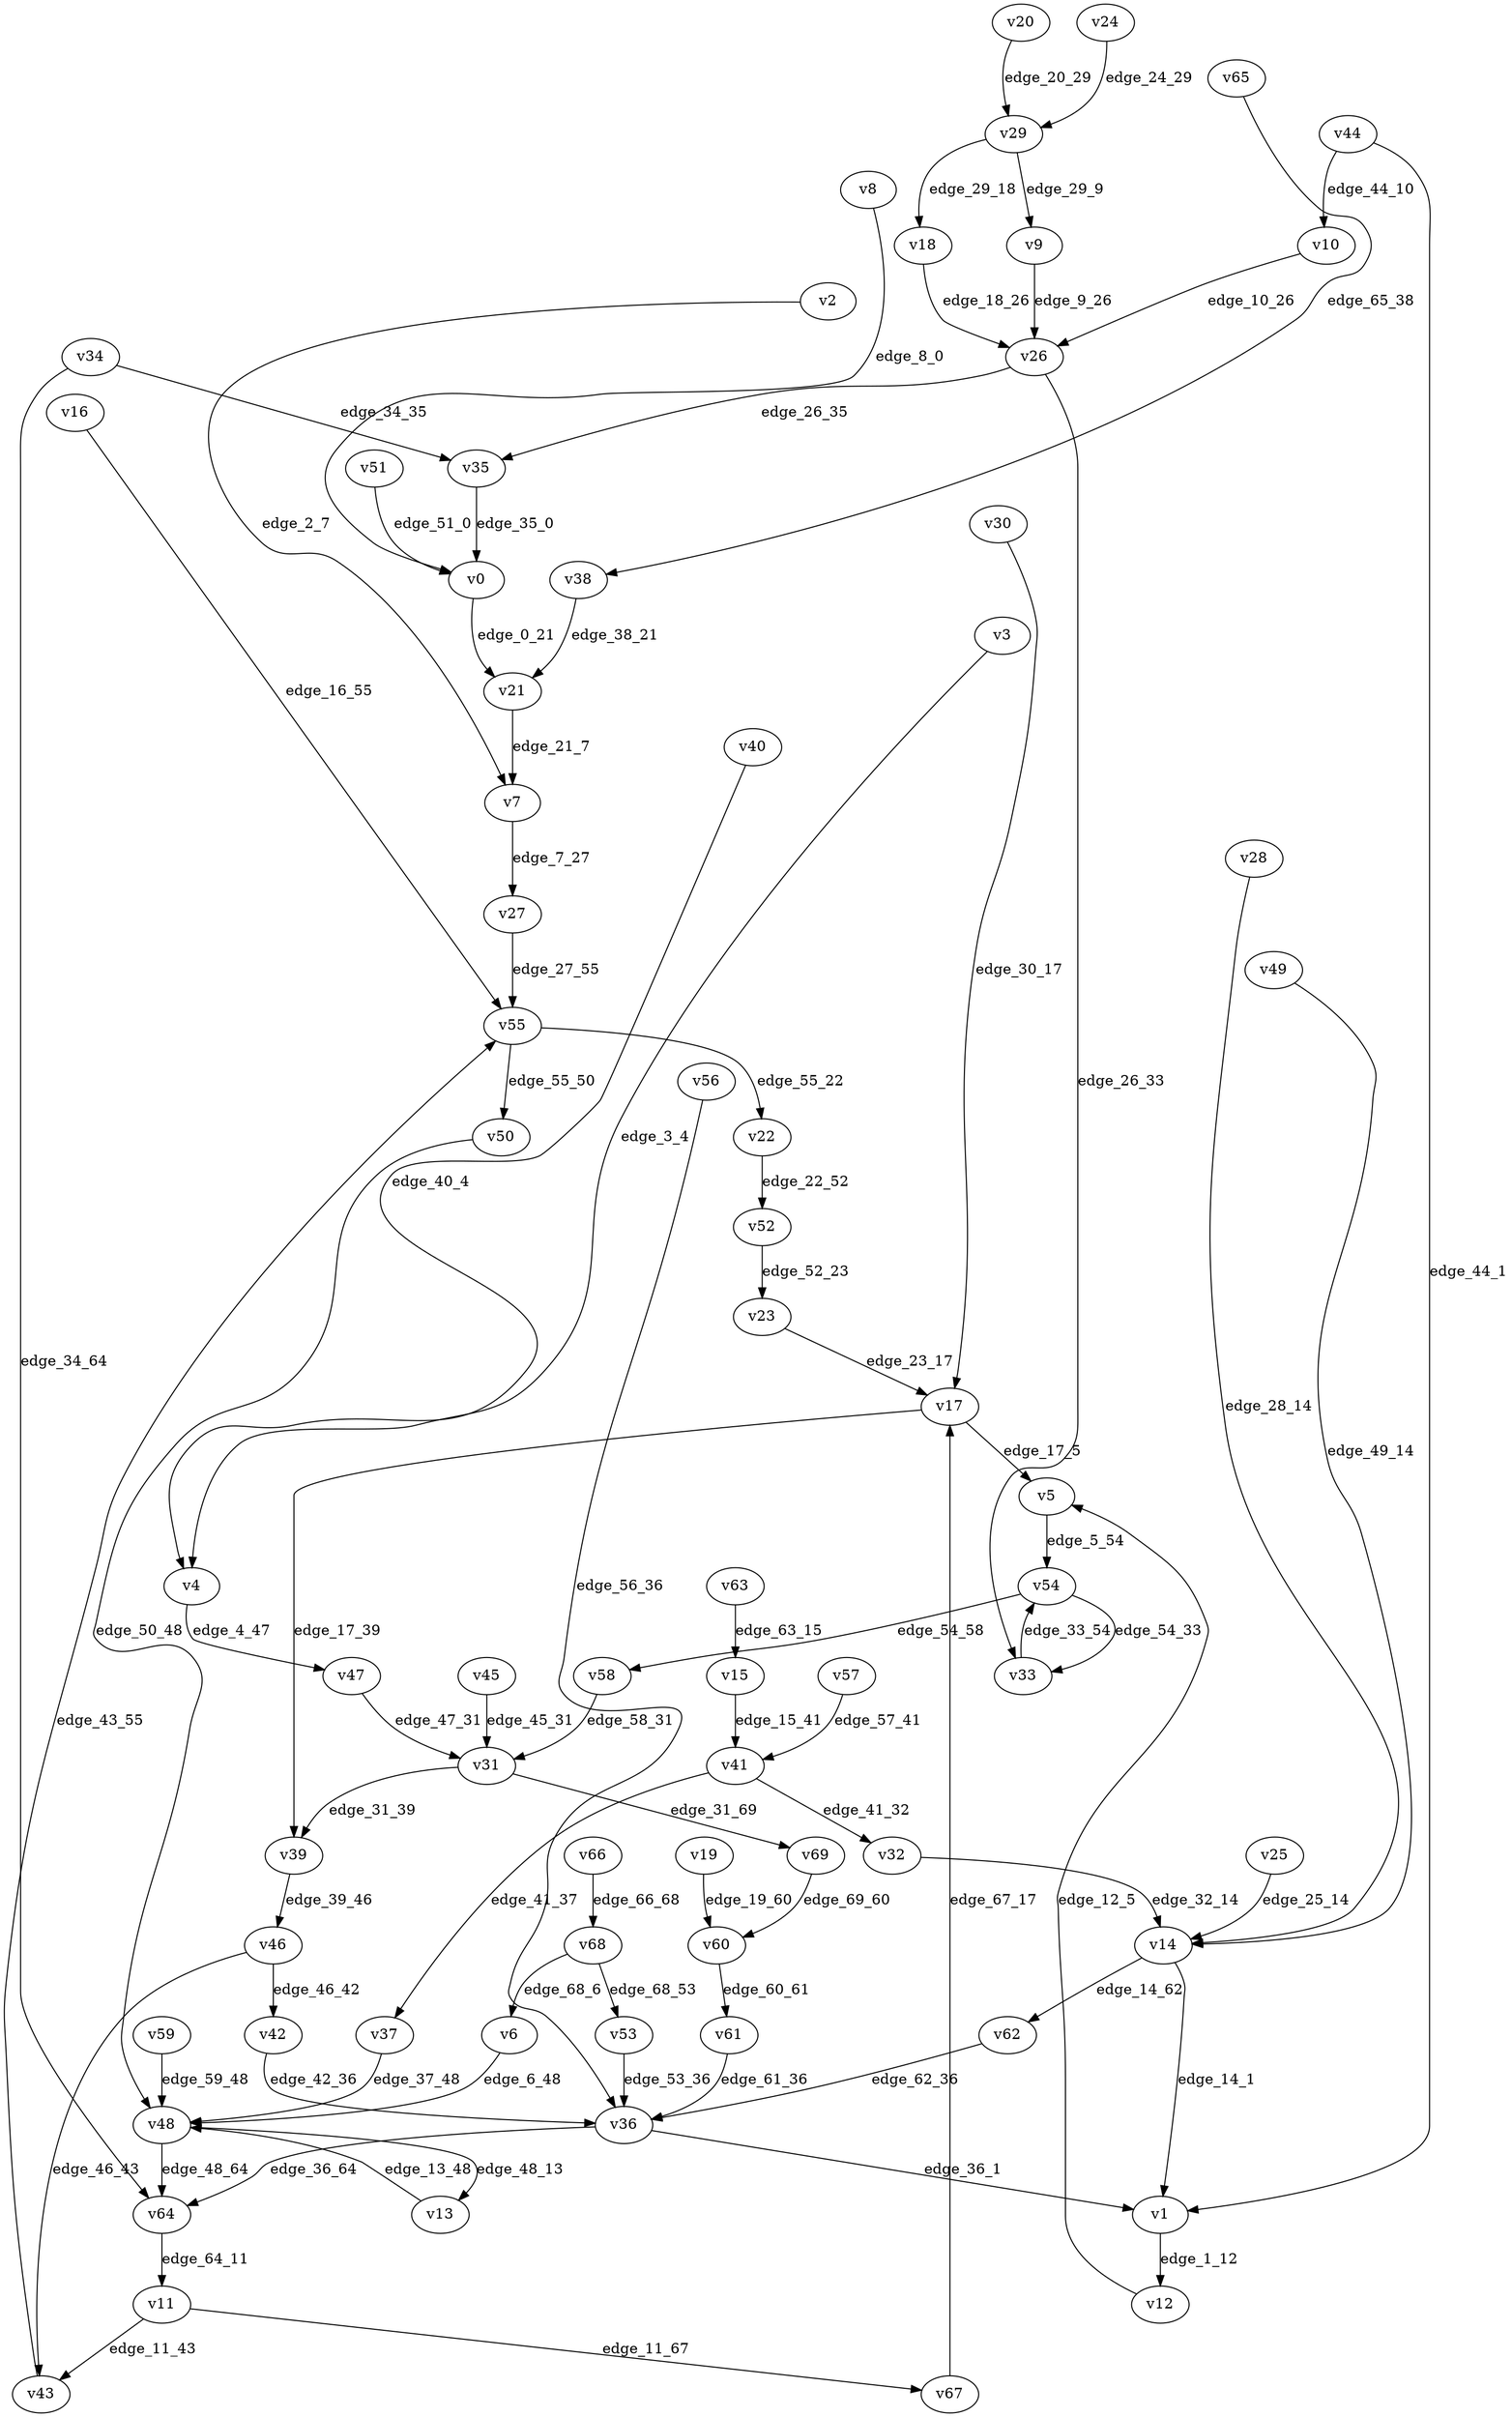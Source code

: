 digraph G {
    // Stochastic discounted game

    v0 [name="v0", player=-1];
    v1 [name="v1", player=0];
    v2 [name="v2", player=0];
    v3 [name="v3", player=0];
    v4 [name="v4", player=-1];
    v5 [name="v5", player=1];
    v6 [name="v6", player=1];
    v7 [name="v7", player=-1];
    v8 [name="v8", player=0];
    v9 [name="v9", player=0];
    v10 [name="v10", player=1];
    v11 [name="v11", player=-1];
    v12 [name="v12", player=-1];
    v13 [name="v13", player=1];
    v14 [name="v14", player=-1];
    v15 [name="v15", player=1];
    v16 [name="v16", player=0];
    v17 [name="v17", player=-1];
    v18 [name="v18", player=0];
    v19 [name="v19", player=1];
    v20 [name="v20", player=1];
    v21 [name="v21", player=0];
    v22 [name="v22", player=1];
    v23 [name="v23", player=1];
    v24 [name="v24", player=1];
    v25 [name="v25", player=0];
    v26 [name="v26", player=-1];
    v27 [name="v27", player=0];
    v28 [name="v28", player=1];
    v29 [name="v29", player=-1];
    v30 [name="v30", player=0];
    v31 [name="v31", player=-1];
    v32 [name="v32", player=0];
    v33 [name="v33", player=1];
    v34 [name="v34", player=-1];
    v35 [name="v35", player=1];
    v36 [name="v36", player=-1];
    v37 [name="v37", player=1];
    v38 [name="v38", player=-1];
    v39 [name="v39", player=0];
    v40 [name="v40", player=0];
    v41 [name="v41", player=-1];
    v42 [name="v42", player=0];
    v43 [name="v43", player=1];
    v44 [name="v44", player=-1];
    v45 [name="v45", player=1];
    v46 [name="v46", player=-1];
    v47 [name="v47", player=1];
    v48 [name="v48", player=-1];
    v49 [name="v49", player=1];
    v50 [name="v50", player=0];
    v51 [name="v51", player=1];
    v52 [name="v52", player=-1];
    v53 [name="v53", player=1];
    v54 [name="v54", player=-1];
    v55 [name="v55", player=-1];
    v56 [name="v56", player=1];
    v57 [name="v57", player=1];
    v58 [name="v58", player=0];
    v59 [name="v59", player=0];
    v60 [name="v60", player=-1];
    v61 [name="v61", player=0];
    v62 [name="v62", player=0];
    v63 [name="v63", player=-1];
    v64 [name="v64", player=0];
    v65 [name="v65", player=0];
    v66 [name="v66", player=1];
    v67 [name="v67", player=0];
    v68 [name="v68", player=-1];
    v69 [name="v69", player=1];

    v0 -> v21 [label="edge_0_21", probability=1.000000];
    v1 -> v12 [label="edge_1_12", weight=5.894675, discount=0.283384];
    v2 -> v7 [label="edge_2_7", weight=-2.910910, discount=0.478561];
    v3 -> v4 [label="edge_3_4", weight=-3.395759, discount=0.326239];
    v4 -> v47 [label="edge_4_47", probability=1.000000];
    v5 -> v54 [label="edge_5_54", weight=6.739028, discount=0.139395];
    v6 -> v48 [label="edge_6_48", weight=-8.792452, discount=0.888674];
    v7 -> v27 [label="edge_7_27", probability=1.000000];
    v8 -> v0 [label="edge_8_0", weight=-5.837592, discount=0.405909];
    v9 -> v26 [label="edge_9_26", weight=9.842509, discount=0.248937];
    v10 -> v26 [label="edge_10_26", weight=-6.334057, discount=0.636523];
    v11 -> v67 [label="edge_11_67", probability=0.341183];
    v11 -> v43 [label="edge_11_43", probability=0.658817];
    v12 -> v5 [label="edge_12_5", probability=1.000000];
    v13 -> v48 [label="edge_13_48", weight=1.654987, discount=0.644746];
    v14 -> v62 [label="edge_14_62", probability=0.500934];
    v14 -> v1 [label="edge_14_1", probability=0.499066];
    v15 -> v41 [label="edge_15_41", weight=3.878487, discount=0.207398];
    v16 -> v55 [label="edge_16_55", weight=-2.111319, discount=0.737976];
    v17 -> v5 [label="edge_17_5", probability=0.592912];
    v17 -> v39 [label="edge_17_39", probability=0.407088];
    v18 -> v26 [label="edge_18_26", weight=-4.806911, discount=0.640136];
    v19 -> v60 [label="edge_19_60", weight=8.990866, discount=0.798492];
    v20 -> v29 [label="edge_20_29", weight=0.984486, discount=0.545414];
    v21 -> v7 [label="edge_21_7", weight=2.894798, discount=0.829662];
    v22 -> v52 [label="edge_22_52", weight=8.048047, discount=0.131710];
    v23 -> v17 [label="edge_23_17", weight=-4.134806, discount=0.550293];
    v24 -> v29 [label="edge_24_29", weight=-5.217125, discount=0.401813];
    v25 -> v14 [label="edge_25_14", weight=4.472848, discount=0.869466];
    v26 -> v33 [label="edge_26_33", probability=0.445143];
    v26 -> v35 [label="edge_26_35", probability=0.554857];
    v27 -> v55 [label="edge_27_55", weight=1.243620, discount=0.359354];
    v28 -> v14 [label="edge_28_14", weight=-9.674731, discount=0.290950];
    v29 -> v18 [label="edge_29_18", probability=0.517036];
    v29 -> v9 [label="edge_29_9", probability=0.482964];
    v30 -> v17 [label="edge_30_17", weight=-6.371359, discount=0.556843];
    v31 -> v69 [label="edge_31_69", probability=0.627280];
    v31 -> v39 [label="edge_31_39", probability=0.372720];
    v32 -> v14 [label="edge_32_14", weight=9.548456, discount=0.884573];
    v33 -> v54 [label="edge_33_54", weight=6.007912, discount=0.638859];
    v34 -> v64 [label="edge_34_64", probability=0.490438];
    v34 -> v35 [label="edge_34_35", probability=0.509562];
    v35 -> v0 [label="edge_35_0", weight=5.436758, discount=0.604064];
    v36 -> v64 [label="edge_36_64", probability=0.352428];
    v36 -> v1 [label="edge_36_1", probability=0.647572];
    v37 -> v48 [label="edge_37_48", weight=5.815173, discount=0.508601];
    v38 -> v21 [label="edge_38_21", probability=1.000000];
    v39 -> v46 [label="edge_39_46", weight=1.958118, discount=0.656042];
    v40 -> v4 [label="edge_40_4", weight=-7.831996, discount=0.728052];
    v41 -> v32 [label="edge_41_32", probability=0.623834];
    v41 -> v37 [label="edge_41_37", probability=0.376166];
    v42 -> v36 [label="edge_42_36", weight=7.631816, discount=0.664177];
    v43 -> v55 [label="edge_43_55", weight=-4.793473, discount=0.240031];
    v44 -> v1 [label="edge_44_1", probability=0.525812];
    v44 -> v10 [label="edge_44_10", probability=0.474188];
    v45 -> v31 [label="edge_45_31", weight=6.736700, discount=0.778403];
    v46 -> v42 [label="edge_46_42", probability=0.317591];
    v46 -> v43 [label="edge_46_43", probability=0.682409];
    v47 -> v31 [label="edge_47_31", weight=-7.963849, discount=0.467741];
    v48 -> v64 [label="edge_48_64", probability=0.360517];
    v48 -> v13 [label="edge_48_13", probability=0.639483];
    v49 -> v14 [label="edge_49_14", weight=-9.374963, discount=0.388036];
    v50 -> v48 [label="edge_50_48", weight=0.564841, discount=0.526074];
    v51 -> v0 [label="edge_51_0", weight=1.923315, discount=0.538584];
    v52 -> v23 [label="edge_52_23", probability=1.000000];
    v53 -> v36 [label="edge_53_36", weight=9.446851, discount=0.379389];
    v54 -> v33 [label="edge_54_33", probability=0.592658];
    v54 -> v58 [label="edge_54_58", probability=0.407342];
    v55 -> v50 [label="edge_55_50", probability=0.606273];
    v55 -> v22 [label="edge_55_22", probability=0.393727];
    v56 -> v36 [label="edge_56_36", weight=-3.054476, discount=0.532189];
    v57 -> v41 [label="edge_57_41", weight=2.102817, discount=0.434193];
    v58 -> v31 [label="edge_58_31", weight=2.194394, discount=0.545307];
    v59 -> v48 [label="edge_59_48", weight=8.297196, discount=0.893009];
    v60 -> v61 [label="edge_60_61", probability=1.000000];
    v61 -> v36 [label="edge_61_36", weight=-6.867418, discount=0.498451];
    v62 -> v36 [label="edge_62_36", weight=8.650202, discount=0.439483];
    v63 -> v15 [label="edge_63_15", probability=1.000000];
    v64 -> v11 [label="edge_64_11", weight=8.146226, discount=0.828596];
    v65 -> v38 [label="edge_65_38", weight=-7.661536, discount=0.825314];
    v66 -> v68 [label="edge_66_68", weight=2.915971, discount=0.379681];
    v67 -> v17 [label="edge_67_17", weight=5.290015, discount=0.405719];
    v68 -> v6 [label="edge_68_6", probability=0.662932];
    v68 -> v53 [label="edge_68_53", probability=0.337068];
    v69 -> v60 [label="edge_69_60", weight=7.779343, discount=0.472830];
}